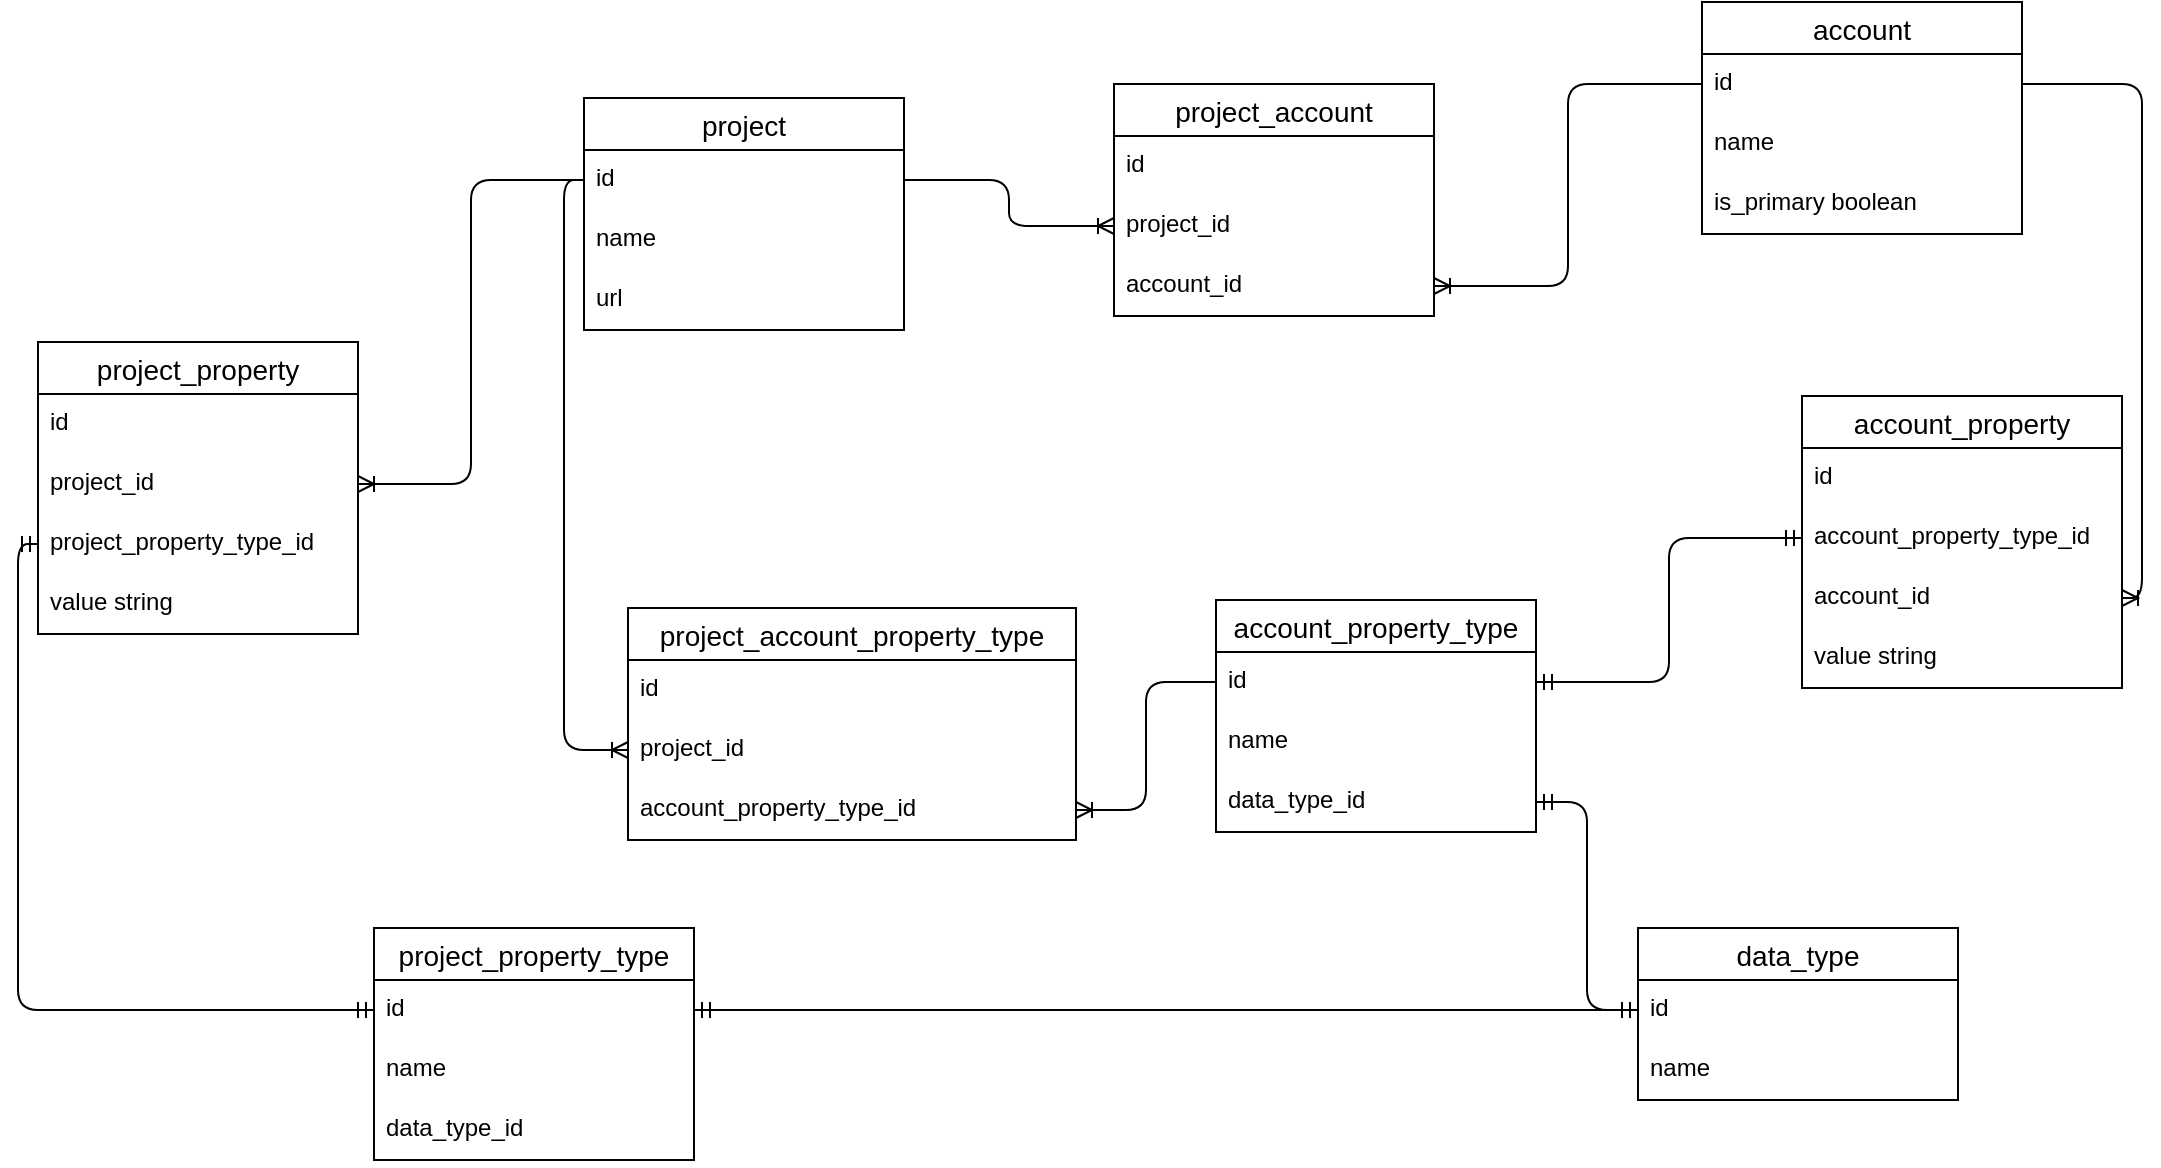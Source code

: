 <mxfile version="14.5.1" type="device"><diagram id="wquePFhp6OmObMU9nNIG" name="Страница 1"><mxGraphModel dx="2591" dy="822" grid="0" gridSize="10" guides="1" tooltips="1" connect="1" arrows="1" fold="1" page="1" pageScale="1" pageWidth="1169" pageHeight="827" math="0" shadow="0"><root><mxCell id="0"/><mxCell id="1" parent="0"/><mxCell id="FEtEOnBuf-VqQQQcV3FA-2" value="project" style="swimlane;fontStyle=0;childLayout=stackLayout;horizontal=1;startSize=26;horizontalStack=0;resizeParent=1;resizeParentMax=0;resizeLast=0;collapsible=1;marginBottom=0;align=center;fontSize=14;" vertex="1" parent="1"><mxGeometry x="268" y="346" width="160" height="116" as="geometry"/></mxCell><mxCell id="FEtEOnBuf-VqQQQcV3FA-3" value="id" style="text;strokeColor=none;fillColor=none;spacingLeft=4;spacingRight=4;overflow=hidden;rotatable=0;points=[[0,0.5],[1,0.5]];portConstraint=eastwest;fontSize=12;" vertex="1" parent="FEtEOnBuf-VqQQQcV3FA-2"><mxGeometry y="26" width="160" height="30" as="geometry"/></mxCell><mxCell id="FEtEOnBuf-VqQQQcV3FA-4" value="name" style="text;strokeColor=none;fillColor=none;spacingLeft=4;spacingRight=4;overflow=hidden;rotatable=0;points=[[0,0.5],[1,0.5]];portConstraint=eastwest;fontSize=12;" vertex="1" parent="FEtEOnBuf-VqQQQcV3FA-2"><mxGeometry y="56" width="160" height="30" as="geometry"/></mxCell><mxCell id="FEtEOnBuf-VqQQQcV3FA-5" value="url" style="text;strokeColor=none;fillColor=none;spacingLeft=4;spacingRight=4;overflow=hidden;rotatable=0;points=[[0,0.5],[1,0.5]];portConstraint=eastwest;fontSize=12;" vertex="1" parent="FEtEOnBuf-VqQQQcV3FA-2"><mxGeometry y="86" width="160" height="30" as="geometry"/></mxCell><mxCell id="FEtEOnBuf-VqQQQcV3FA-6" value="account" style="swimlane;fontStyle=0;childLayout=stackLayout;horizontal=1;startSize=26;horizontalStack=0;resizeParent=1;resizeParentMax=0;resizeLast=0;collapsible=1;marginBottom=0;align=center;fontSize=14;" vertex="1" parent="1"><mxGeometry x="827" y="298" width="160" height="116" as="geometry"/></mxCell><mxCell id="FEtEOnBuf-VqQQQcV3FA-7" value="id" style="text;strokeColor=none;fillColor=none;spacingLeft=4;spacingRight=4;overflow=hidden;rotatable=0;points=[[0,0.5],[1,0.5]];portConstraint=eastwest;fontSize=12;" vertex="1" parent="FEtEOnBuf-VqQQQcV3FA-6"><mxGeometry y="26" width="160" height="30" as="geometry"/></mxCell><mxCell id="FEtEOnBuf-VqQQQcV3FA-59" value="name" style="text;strokeColor=none;fillColor=none;spacingLeft=4;spacingRight=4;overflow=hidden;rotatable=0;points=[[0,0.5],[1,0.5]];portConstraint=eastwest;fontSize=12;" vertex="1" parent="FEtEOnBuf-VqQQQcV3FA-6"><mxGeometry y="56" width="160" height="30" as="geometry"/></mxCell><mxCell id="FEtEOnBuf-VqQQQcV3FA-8" value="is_primary boolean" style="text;strokeColor=none;fillColor=none;spacingLeft=4;spacingRight=4;overflow=hidden;rotatable=0;points=[[0,0.5],[1,0.5]];portConstraint=eastwest;fontSize=12;" vertex="1" parent="FEtEOnBuf-VqQQQcV3FA-6"><mxGeometry y="86" width="160" height="30" as="geometry"/></mxCell><mxCell id="FEtEOnBuf-VqQQQcV3FA-10" value="project_account" style="swimlane;fontStyle=0;childLayout=stackLayout;horizontal=1;startSize=26;horizontalStack=0;resizeParent=1;resizeParentMax=0;resizeLast=0;collapsible=1;marginBottom=0;align=center;fontSize=14;" vertex="1" parent="1"><mxGeometry x="533" y="339" width="160" height="116" as="geometry"/></mxCell><mxCell id="FEtEOnBuf-VqQQQcV3FA-11" value="id" style="text;strokeColor=none;fillColor=none;spacingLeft=4;spacingRight=4;overflow=hidden;rotatable=0;points=[[0,0.5],[1,0.5]];portConstraint=eastwest;fontSize=12;" vertex="1" parent="FEtEOnBuf-VqQQQcV3FA-10"><mxGeometry y="26" width="160" height="30" as="geometry"/></mxCell><mxCell id="FEtEOnBuf-VqQQQcV3FA-12" value="project_id" style="text;strokeColor=none;fillColor=none;spacingLeft=4;spacingRight=4;overflow=hidden;rotatable=0;points=[[0,0.5],[1,0.5]];portConstraint=eastwest;fontSize=12;" vertex="1" parent="FEtEOnBuf-VqQQQcV3FA-10"><mxGeometry y="56" width="160" height="30" as="geometry"/></mxCell><mxCell id="FEtEOnBuf-VqQQQcV3FA-13" value="account_id" style="text;strokeColor=none;fillColor=none;spacingLeft=4;spacingRight=4;overflow=hidden;rotatable=0;points=[[0,0.5],[1,0.5]];portConstraint=eastwest;fontSize=12;" vertex="1" parent="FEtEOnBuf-VqQQQcV3FA-10"><mxGeometry y="86" width="160" height="30" as="geometry"/></mxCell><mxCell id="FEtEOnBuf-VqQQQcV3FA-14" value="" style="edgeStyle=orthogonalEdgeStyle;fontSize=12;html=1;endArrow=ERoneToMany;exitX=1;exitY=0.5;exitDx=0;exitDy=0;entryX=0;entryY=0.5;entryDx=0;entryDy=0;" edge="1" parent="1" source="FEtEOnBuf-VqQQQcV3FA-3" target="FEtEOnBuf-VqQQQcV3FA-12"><mxGeometry width="100" height="100" relative="1" as="geometry"><mxPoint x="578" y="490" as="sourcePoint"/><mxPoint x="678" y="390" as="targetPoint"/></mxGeometry></mxCell><mxCell id="FEtEOnBuf-VqQQQcV3FA-18" value="account_property" style="swimlane;fontStyle=0;childLayout=stackLayout;horizontal=1;startSize=26;horizontalStack=0;resizeParent=1;resizeParentMax=0;resizeLast=0;collapsible=1;marginBottom=0;align=center;fontSize=14;" vertex="1" parent="1"><mxGeometry x="877" y="495" width="160" height="146" as="geometry"/></mxCell><mxCell id="FEtEOnBuf-VqQQQcV3FA-19" value="id" style="text;strokeColor=none;fillColor=none;spacingLeft=4;spacingRight=4;overflow=hidden;rotatable=0;points=[[0,0.5],[1,0.5]];portConstraint=eastwest;fontSize=12;" vertex="1" parent="FEtEOnBuf-VqQQQcV3FA-18"><mxGeometry y="26" width="160" height="30" as="geometry"/></mxCell><mxCell id="FEtEOnBuf-VqQQQcV3FA-31" value="account_property_type_id" style="text;strokeColor=none;fillColor=none;spacingLeft=4;spacingRight=4;overflow=hidden;rotatable=0;points=[[0,0.5],[1,0.5]];portConstraint=eastwest;fontSize=12;" vertex="1" parent="FEtEOnBuf-VqQQQcV3FA-18"><mxGeometry y="56" width="160" height="30" as="geometry"/></mxCell><mxCell id="FEtEOnBuf-VqQQQcV3FA-20" value="account_id" style="text;strokeColor=none;fillColor=none;spacingLeft=4;spacingRight=4;overflow=hidden;rotatable=0;points=[[0,0.5],[1,0.5]];portConstraint=eastwest;fontSize=12;" vertex="1" parent="FEtEOnBuf-VqQQQcV3FA-18"><mxGeometry y="86" width="160" height="30" as="geometry"/></mxCell><mxCell id="FEtEOnBuf-VqQQQcV3FA-21" value="value string" style="text;strokeColor=none;fillColor=none;spacingLeft=4;spacingRight=4;overflow=hidden;rotatable=0;points=[[0,0.5],[1,0.5]];portConstraint=eastwest;fontSize=12;" vertex="1" parent="FEtEOnBuf-VqQQQcV3FA-18"><mxGeometry y="116" width="160" height="30" as="geometry"/></mxCell><mxCell id="FEtEOnBuf-VqQQQcV3FA-22" value="account_property_type" style="swimlane;fontStyle=0;childLayout=stackLayout;horizontal=1;startSize=26;horizontalStack=0;resizeParent=1;resizeParentMax=0;resizeLast=0;collapsible=1;marginBottom=0;align=center;fontSize=14;" vertex="1" parent="1"><mxGeometry x="584" y="597" width="160" height="116" as="geometry"/></mxCell><mxCell id="FEtEOnBuf-VqQQQcV3FA-23" value="id" style="text;strokeColor=none;fillColor=none;spacingLeft=4;spacingRight=4;overflow=hidden;rotatable=0;points=[[0,0.5],[1,0.5]];portConstraint=eastwest;fontSize=12;" vertex="1" parent="FEtEOnBuf-VqQQQcV3FA-22"><mxGeometry y="26" width="160" height="30" as="geometry"/></mxCell><mxCell id="FEtEOnBuf-VqQQQcV3FA-24" value="name" style="text;strokeColor=none;fillColor=none;spacingLeft=4;spacingRight=4;overflow=hidden;rotatable=0;points=[[0,0.5],[1,0.5]];portConstraint=eastwest;fontSize=12;" vertex="1" parent="FEtEOnBuf-VqQQQcV3FA-22"><mxGeometry y="56" width="160" height="30" as="geometry"/></mxCell><mxCell id="FEtEOnBuf-VqQQQcV3FA-25" value="data_type_id" style="text;strokeColor=none;fillColor=none;spacingLeft=4;spacingRight=4;overflow=hidden;rotatable=0;points=[[0,0.5],[1,0.5]];portConstraint=eastwest;fontSize=12;" vertex="1" parent="FEtEOnBuf-VqQQQcV3FA-22"><mxGeometry y="86" width="160" height="30" as="geometry"/></mxCell><mxCell id="FEtEOnBuf-VqQQQcV3FA-26" value="data_type" style="swimlane;fontStyle=0;childLayout=stackLayout;horizontal=1;startSize=26;horizontalStack=0;resizeParent=1;resizeParentMax=0;resizeLast=0;collapsible=1;marginBottom=0;align=center;fontSize=14;" vertex="1" parent="1"><mxGeometry x="795" y="761" width="160" height="86" as="geometry"/></mxCell><mxCell id="FEtEOnBuf-VqQQQcV3FA-27" value="id" style="text;strokeColor=none;fillColor=none;spacingLeft=4;spacingRight=4;overflow=hidden;rotatable=0;points=[[0,0.5],[1,0.5]];portConstraint=eastwest;fontSize=12;" vertex="1" parent="FEtEOnBuf-VqQQQcV3FA-26"><mxGeometry y="26" width="160" height="30" as="geometry"/></mxCell><mxCell id="FEtEOnBuf-VqQQQcV3FA-28" value="name" style="text;strokeColor=none;fillColor=none;spacingLeft=4;spacingRight=4;overflow=hidden;rotatable=0;points=[[0,0.5],[1,0.5]];portConstraint=eastwest;fontSize=12;" vertex="1" parent="FEtEOnBuf-VqQQQcV3FA-26"><mxGeometry y="56" width="160" height="30" as="geometry"/></mxCell><mxCell id="FEtEOnBuf-VqQQQcV3FA-30" value="" style="edgeStyle=orthogonalEdgeStyle;fontSize=12;html=1;endArrow=ERoneToMany;exitX=1;exitY=0.5;exitDx=0;exitDy=0;entryX=1;entryY=0.5;entryDx=0;entryDy=0;" edge="1" parent="1" source="FEtEOnBuf-VqQQQcV3FA-7" target="FEtEOnBuf-VqQQQcV3FA-20"><mxGeometry width="100" height="100" relative="1" as="geometry"><mxPoint x="719" y="621" as="sourcePoint"/><mxPoint x="1045" y="598" as="targetPoint"/></mxGeometry></mxCell><mxCell id="FEtEOnBuf-VqQQQcV3FA-32" value="" style="edgeStyle=orthogonalEdgeStyle;fontSize=12;html=1;endArrow=ERmandOne;startArrow=ERmandOne;exitX=1;exitY=0.5;exitDx=0;exitDy=0;entryX=0;entryY=0.5;entryDx=0;entryDy=0;" edge="1" parent="1" source="FEtEOnBuf-VqQQQcV3FA-23" target="FEtEOnBuf-VqQQQcV3FA-31"><mxGeometry width="100" height="100" relative="1" as="geometry"><mxPoint x="688" y="645" as="sourcePoint"/><mxPoint x="788" y="545" as="targetPoint"/></mxGeometry></mxCell><mxCell id="FEtEOnBuf-VqQQQcV3FA-33" value="" style="edgeStyle=orthogonalEdgeStyle;fontSize=12;html=1;endArrow=ERmandOne;startArrow=ERmandOne;exitX=1;exitY=0.5;exitDx=0;exitDy=0;entryX=0;entryY=0.5;entryDx=0;entryDy=0;" edge="1" parent="1" source="FEtEOnBuf-VqQQQcV3FA-25" target="FEtEOnBuf-VqQQQcV3FA-27"><mxGeometry width="100" height="100" relative="1" as="geometry"><mxPoint x="710" y="671" as="sourcePoint"/><mxPoint x="738" y="839" as="targetPoint"/></mxGeometry></mxCell><mxCell id="FEtEOnBuf-VqQQQcV3FA-34" value="project_account_property_type" style="swimlane;fontStyle=0;childLayout=stackLayout;horizontal=1;startSize=26;horizontalStack=0;resizeParent=1;resizeParentMax=0;resizeLast=0;collapsible=1;marginBottom=0;align=center;fontSize=14;" vertex="1" parent="1"><mxGeometry x="290" y="601" width="224" height="116" as="geometry"/></mxCell><mxCell id="FEtEOnBuf-VqQQQcV3FA-35" value="id" style="text;strokeColor=none;fillColor=none;spacingLeft=4;spacingRight=4;overflow=hidden;rotatable=0;points=[[0,0.5],[1,0.5]];portConstraint=eastwest;fontSize=12;" vertex="1" parent="FEtEOnBuf-VqQQQcV3FA-34"><mxGeometry y="26" width="224" height="30" as="geometry"/></mxCell><mxCell id="FEtEOnBuf-VqQQQcV3FA-36" value="project_id" style="text;strokeColor=none;fillColor=none;spacingLeft=4;spacingRight=4;overflow=hidden;rotatable=0;points=[[0,0.5],[1,0.5]];portConstraint=eastwest;fontSize=12;" vertex="1" parent="FEtEOnBuf-VqQQQcV3FA-34"><mxGeometry y="56" width="224" height="30" as="geometry"/></mxCell><mxCell id="FEtEOnBuf-VqQQQcV3FA-37" value="account_property_type_id" style="text;strokeColor=none;fillColor=none;spacingLeft=4;spacingRight=4;overflow=hidden;rotatable=0;points=[[0,0.5],[1,0.5]];portConstraint=eastwest;fontSize=12;" vertex="1" parent="FEtEOnBuf-VqQQQcV3FA-34"><mxGeometry y="86" width="224" height="30" as="geometry"/></mxCell><mxCell id="FEtEOnBuf-VqQQQcV3FA-40" value="" style="edgeStyle=orthogonalEdgeStyle;fontSize=12;html=1;endArrow=ERoneToMany;exitX=0;exitY=0.5;exitDx=0;exitDy=0;entryX=0;entryY=0.5;entryDx=0;entryDy=0;" edge="1" parent="1" source="FEtEOnBuf-VqQQQcV3FA-3" target="FEtEOnBuf-VqQQQcV3FA-36"><mxGeometry width="100" height="100" relative="1" as="geometry"><mxPoint x="367" y="629" as="sourcePoint"/><mxPoint x="467" y="529" as="targetPoint"/></mxGeometry></mxCell><mxCell id="FEtEOnBuf-VqQQQcV3FA-41" value="project_property" style="swimlane;fontStyle=0;childLayout=stackLayout;horizontal=1;startSize=26;horizontalStack=0;resizeParent=1;resizeParentMax=0;resizeLast=0;collapsible=1;marginBottom=0;align=center;fontSize=14;" vertex="1" parent="1"><mxGeometry x="-5" y="468" width="160" height="146" as="geometry"/></mxCell><mxCell id="FEtEOnBuf-VqQQQcV3FA-42" value="id" style="text;strokeColor=none;fillColor=none;spacingLeft=4;spacingRight=4;overflow=hidden;rotatable=0;points=[[0,0.5],[1,0.5]];portConstraint=eastwest;fontSize=12;" vertex="1" parent="FEtEOnBuf-VqQQQcV3FA-41"><mxGeometry y="26" width="160" height="30" as="geometry"/></mxCell><mxCell id="FEtEOnBuf-VqQQQcV3FA-43" value="project_id" style="text;strokeColor=none;fillColor=none;spacingLeft=4;spacingRight=4;overflow=hidden;rotatable=0;points=[[0,0.5],[1,0.5]];portConstraint=eastwest;fontSize=12;" vertex="1" parent="FEtEOnBuf-VqQQQcV3FA-41"><mxGeometry y="56" width="160" height="30" as="geometry"/></mxCell><mxCell id="FEtEOnBuf-VqQQQcV3FA-45" value="project_property_type_id" style="text;strokeColor=none;fillColor=none;spacingLeft=4;spacingRight=4;overflow=hidden;rotatable=0;points=[[0,0.5],[1,0.5]];portConstraint=eastwest;fontSize=12;" vertex="1" parent="FEtEOnBuf-VqQQQcV3FA-41"><mxGeometry y="86" width="160" height="30" as="geometry"/></mxCell><mxCell id="FEtEOnBuf-VqQQQcV3FA-44" value="value string" style="text;strokeColor=none;fillColor=none;spacingLeft=4;spacingRight=4;overflow=hidden;rotatable=0;points=[[0,0.5],[1,0.5]];portConstraint=eastwest;fontSize=12;" vertex="1" parent="FEtEOnBuf-VqQQQcV3FA-41"><mxGeometry y="116" width="160" height="30" as="geometry"/></mxCell><mxCell id="FEtEOnBuf-VqQQQcV3FA-46" value="" style="edgeStyle=orthogonalEdgeStyle;fontSize=12;html=1;endArrow=ERoneToMany;exitX=0;exitY=0.5;exitDx=0;exitDy=0;entryX=1;entryY=0.5;entryDx=0;entryDy=0;" edge="1" parent="1" source="FEtEOnBuf-VqQQQcV3FA-3" target="FEtEOnBuf-VqQQQcV3FA-43"><mxGeometry width="100" height="100" relative="1" as="geometry"><mxPoint x="224" y="461" as="sourcePoint"/><mxPoint x="575" y="498" as="targetPoint"/></mxGeometry></mxCell><mxCell id="FEtEOnBuf-VqQQQcV3FA-52" value="project_property_type" style="swimlane;fontStyle=0;childLayout=stackLayout;horizontal=1;startSize=26;horizontalStack=0;resizeParent=1;resizeParentMax=0;resizeLast=0;collapsible=1;marginBottom=0;align=center;fontSize=14;" vertex="1" parent="1"><mxGeometry x="163" y="761" width="160" height="116" as="geometry"/></mxCell><mxCell id="FEtEOnBuf-VqQQQcV3FA-53" value="id" style="text;strokeColor=none;fillColor=none;spacingLeft=4;spacingRight=4;overflow=hidden;rotatable=0;points=[[0,0.5],[1,0.5]];portConstraint=eastwest;fontSize=12;" vertex="1" parent="FEtEOnBuf-VqQQQcV3FA-52"><mxGeometry y="26" width="160" height="30" as="geometry"/></mxCell><mxCell id="FEtEOnBuf-VqQQQcV3FA-54" value="name" style="text;strokeColor=none;fillColor=none;spacingLeft=4;spacingRight=4;overflow=hidden;rotatable=0;points=[[0,0.5],[1,0.5]];portConstraint=eastwest;fontSize=12;" vertex="1" parent="FEtEOnBuf-VqQQQcV3FA-52"><mxGeometry y="56" width="160" height="30" as="geometry"/></mxCell><mxCell id="FEtEOnBuf-VqQQQcV3FA-55" value="data_type_id" style="text;strokeColor=none;fillColor=none;spacingLeft=4;spacingRight=4;overflow=hidden;rotatable=0;points=[[0,0.5],[1,0.5]];portConstraint=eastwest;fontSize=12;" vertex="1" parent="FEtEOnBuf-VqQQQcV3FA-52"><mxGeometry y="86" width="160" height="30" as="geometry"/></mxCell><mxCell id="FEtEOnBuf-VqQQQcV3FA-56" value="" style="edgeStyle=orthogonalEdgeStyle;fontSize=12;html=1;endArrow=ERmandOne;startArrow=ERmandOne;exitX=0;exitY=0.5;exitDx=0;exitDy=0;entryX=0;entryY=0.5;entryDx=0;entryDy=0;" edge="1" parent="1" source="FEtEOnBuf-VqQQQcV3FA-45" target="FEtEOnBuf-VqQQQcV3FA-53"><mxGeometry width="100" height="100" relative="1" as="geometry"><mxPoint x="473" y="624" as="sourcePoint"/><mxPoint x="573" y="524" as="targetPoint"/></mxGeometry></mxCell><mxCell id="FEtEOnBuf-VqQQQcV3FA-57" value="" style="edgeStyle=orthogonalEdgeStyle;fontSize=12;html=1;endArrow=ERmandOne;startArrow=ERmandOne;exitX=1;exitY=0.5;exitDx=0;exitDy=0;entryX=0;entryY=0.5;entryDx=0;entryDy=0;" edge="1" parent="1" source="FEtEOnBuf-VqQQQcV3FA-53" target="FEtEOnBuf-VqQQQcV3FA-27"><mxGeometry width="100" height="100" relative="1" as="geometry"><mxPoint x="473" y="624" as="sourcePoint"/><mxPoint x="573" y="524" as="targetPoint"/></mxGeometry></mxCell><mxCell id="FEtEOnBuf-VqQQQcV3FA-58" value="" style="edgeStyle=orthogonalEdgeStyle;fontSize=12;html=1;endArrow=ERoneToMany;exitX=0;exitY=0.5;exitDx=0;exitDy=0;entryX=1;entryY=0.5;entryDx=0;entryDy=0;" edge="1" parent="1" source="FEtEOnBuf-VqQQQcV3FA-23" target="FEtEOnBuf-VqQQQcV3FA-37"><mxGeometry width="100" height="100" relative="1" as="geometry"><mxPoint x="562" y="684" as="sourcePoint"/><mxPoint x="545" y="706" as="targetPoint"/></mxGeometry></mxCell><mxCell id="FEtEOnBuf-VqQQQcV3FA-60" value="" style="edgeStyle=orthogonalEdgeStyle;fontSize=12;html=1;endArrow=ERoneToMany;exitX=0;exitY=0.5;exitDx=0;exitDy=0;entryX=1;entryY=0.5;entryDx=0;entryDy=0;" edge="1" parent="1" source="FEtEOnBuf-VqQQQcV3FA-7" target="FEtEOnBuf-VqQQQcV3FA-13"><mxGeometry width="100" height="100" relative="1" as="geometry"><mxPoint x="438" y="397" as="sourcePoint"/><mxPoint x="543" y="420" as="targetPoint"/></mxGeometry></mxCell></root></mxGraphModel></diagram></mxfile>